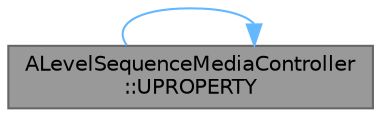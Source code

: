 digraph "ALevelSequenceMediaController::UPROPERTY"
{
 // INTERACTIVE_SVG=YES
 // LATEX_PDF_SIZE
  bgcolor="transparent";
  edge [fontname=Helvetica,fontsize=10,labelfontname=Helvetica,labelfontsize=10];
  node [fontname=Helvetica,fontsize=10,shape=box,height=0.2,width=0.4];
  rankdir="LR";
  Node1 [id="Node000001",label="ALevelSequenceMediaController\l::UPROPERTY",height=0.2,width=0.4,color="gray40", fillcolor="grey60", style="filled", fontcolor="black",tooltip="Pointer to the sequence actor to use for playback."];
  Node1 -> Node1 [id="edge1_Node000001_Node000001",color="steelblue1",style="solid",tooltip=" "];
}
